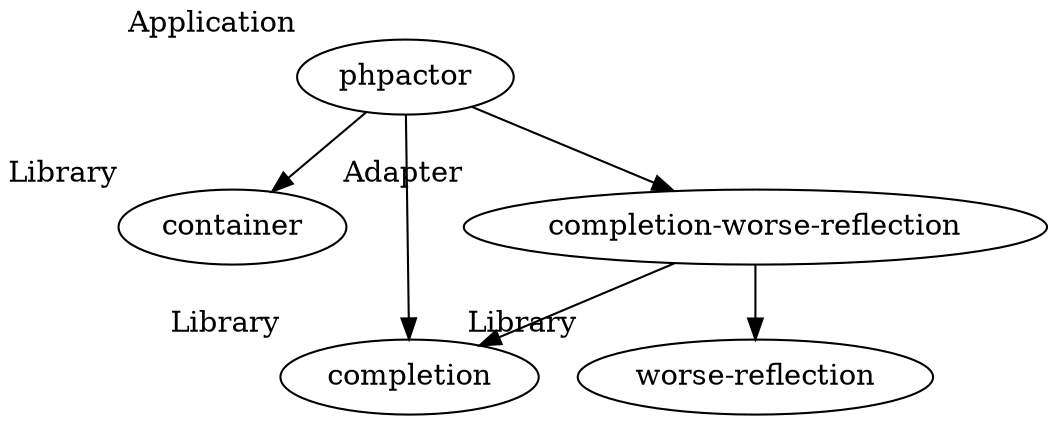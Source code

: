 digraph {
    "phpactor" [xlabel="Application"]
    "container" [xlabel="Library"]
    "worse-reflection" [xlabel="Library"]
    "completion" [xlabel="Library"]
    "completion-worse-reflection" [xlabel="Adapter"]

    "phpactor" -> "completion"
    "phpactor" -> "completion-worse-reflection"
    "phpactor" -> "container"
    "completion-worse-reflection" -> "completion"
    "completion-worse-reflection" -> "worse-reflection"
}

